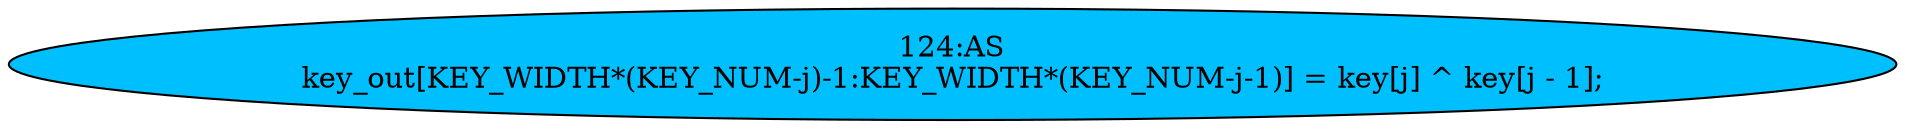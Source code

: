 strict digraph "" {
	node [label="\N"];
	"124:AS"	 [ast="<pyverilog.vparser.ast.Assign object at 0x7ff64a23e2d0>",
		def_var="['key_out']",
		fillcolor=deepskyblue,
		label="124:AS
key_out[KEY_WIDTH*(KEY_NUM-j)-1:KEY_WIDTH*(KEY_NUM-j-1)] = key[j] ^ key[j - 1];",
		statements="[]",
		style=filled,
		typ=Assign,
		use_var="['key', 'j', 'key', 'j']"];
}
